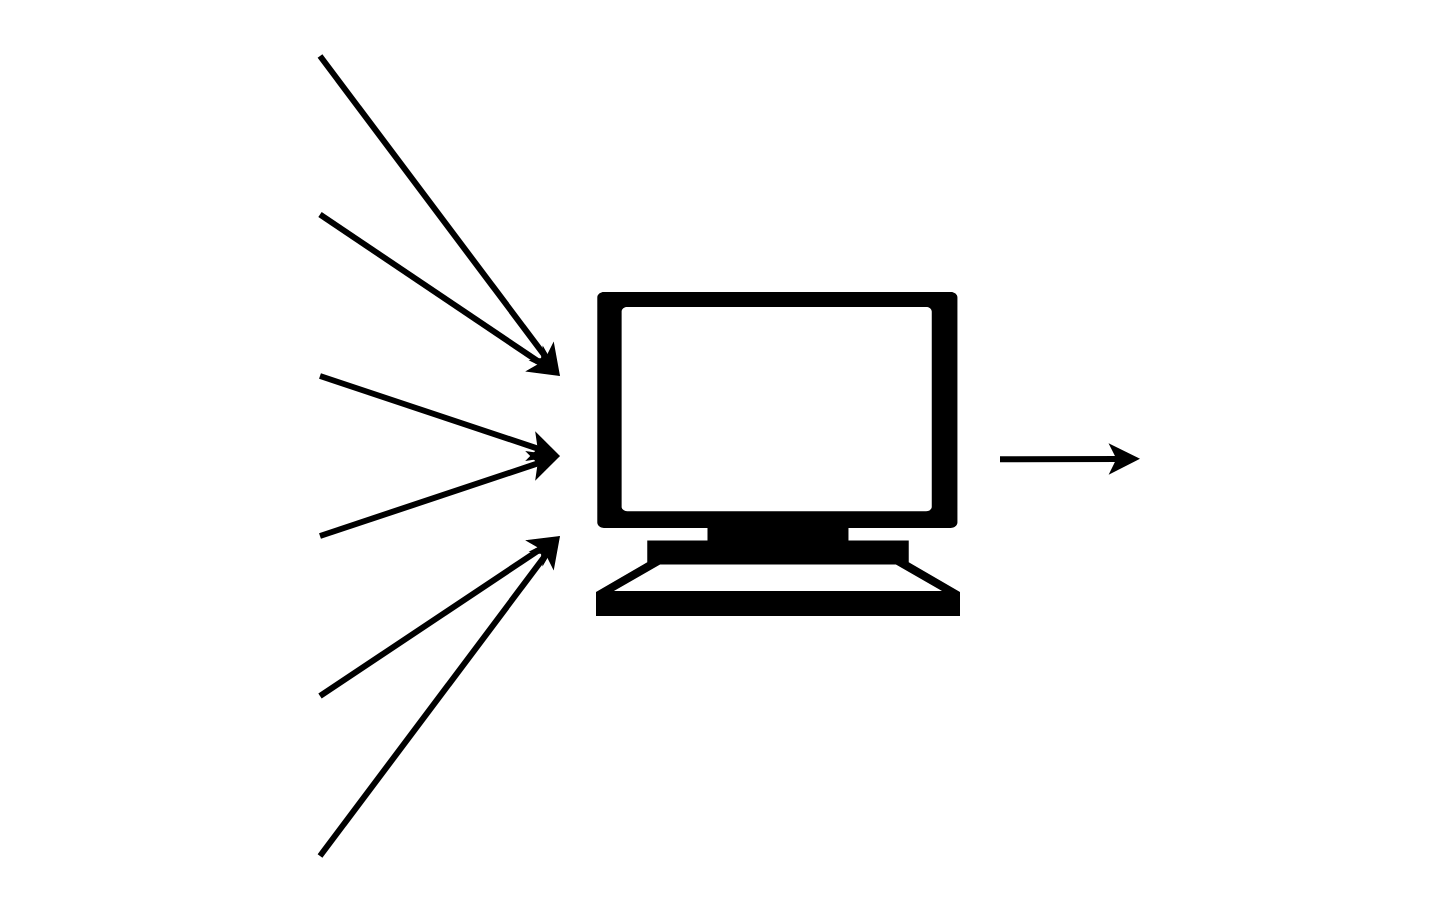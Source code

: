 <mxfile version="14.8.2" type="device"><diagram name="Page-1" id="aaaa8250-4180-3840-79b5-4cada1eebb92"><mxGraphModel dx="1303" dy="653" grid="1" gridSize="10" guides="1" tooltips="1" connect="1" arrows="1" fold="1" page="1" pageScale="1" pageWidth="850" pageHeight="1100" background="none" math="0" shadow="0"><root><mxCell id="0"/><mxCell id="1" parent="0"/><mxCell id="j3rLNqdbet90PFsKCnFN-26" value="" style="shape=image;html=1;verticalAlign=top;verticalLabelPosition=bottom;labelBackgroundColor=#ffffff;imageAspect=0;aspect=fixed;image=https://cdn3.iconfinder.com/data/icons/linecons-free-vector-icons-pack/32/like-128.png" vertex="1" parent="1"><mxGeometry x="124" y="416.75" width="41" height="41" as="geometry"/></mxCell><mxCell id="j3rLNqdbet90PFsKCnFN-27" value="" style="shape=image;html=1;verticalAlign=top;verticalLabelPosition=bottom;labelBackgroundColor=#ffffff;imageAspect=0;aspect=fixed;image=https://cdn3.iconfinder.com/data/icons/linecons-free-vector-icons-pack/32/like-128.png;rotation=-180;" vertex="1" parent="1"><mxGeometry x="122" y="499.25" width="40" height="40" as="geometry"/></mxCell><mxCell id="j3rLNqdbet90PFsKCnFN-28" value="" style="shape=mxgraph.signs.tech.computer;html=1;pointerEvents=1;fillColor=#000000;strokeColor=none;verticalLabelPosition=bottom;verticalAlign=top;align=center;" vertex="1" parent="1"><mxGeometry x="338" y="558" width="182" height="162" as="geometry"/></mxCell><mxCell id="j3rLNqdbet90PFsKCnFN-29" value="" style="shape=image;html=1;verticalAlign=top;verticalLabelPosition=bottom;labelBackgroundColor=#ffffff;imageAspect=0;aspect=fixed;image=https://cdn3.iconfinder.com/data/icons/linecons-free-vector-icons-pack/32/like-128.png;rotation=-180;" vertex="1" parent="1"><mxGeometry x="124" y="580.25" width="38" height="38" as="geometry"/></mxCell><mxCell id="j3rLNqdbet90PFsKCnFN-30" value="" style="shape=image;html=1;verticalAlign=top;verticalLabelPosition=bottom;labelBackgroundColor=#ffffff;imageAspect=0;aspect=fixed;image=https://cdn3.iconfinder.com/data/icons/linecons-free-vector-icons-pack/32/like-128.png" vertex="1" parent="1"><mxGeometry x="124" y="658.25" width="38" height="38" as="geometry"/></mxCell><mxCell id="j3rLNqdbet90PFsKCnFN-40" value="" style="shape=image;html=1;verticalAlign=top;verticalLabelPosition=bottom;labelBackgroundColor=#ffffff;imageAspect=0;aspect=fixed;image=https://cdn1.iconfinder.com/data/icons/football-badge/48/sport_football_soccer-30-128.png" vertex="1" parent="1"><mxGeometry x="630" y="578.25" width="128" height="128" as="geometry"/></mxCell><mxCell id="j3rLNqdbet90PFsKCnFN-41" value="" style="shape=image;html=1;verticalAlign=top;verticalLabelPosition=bottom;labelBackgroundColor=#ffffff;imageAspect=0;aspect=fixed;image=https://cdn2.iconfinder.com/data/icons/fatcow/32x32/user_judge.png" vertex="1" parent="1"><mxGeometry x="40" y="412.75" width="52" height="52" as="geometry"/></mxCell><mxCell id="j3rLNqdbet90PFsKCnFN-42" value="" style="shape=image;html=1;verticalAlign=top;verticalLabelPosition=bottom;labelBackgroundColor=#ffffff;imageAspect=0;aspect=fixed;image=https://cdn2.iconfinder.com/data/icons/fatcow/32x32/user_judge_black.png" vertex="1" parent="1"><mxGeometry x="40" y="494.25" width="52" height="52" as="geometry"/></mxCell><mxCell id="j3rLNqdbet90PFsKCnFN-43" value="" style="shape=image;html=1;verticalAlign=top;verticalLabelPosition=bottom;labelBackgroundColor=#ffffff;imageAspect=0;aspect=fixed;image=https://cdn2.iconfinder.com/data/icons/fatcow/32x32/user_judge_black.png" vertex="1" parent="1"><mxGeometry x="40" y="575.25" width="52" height="52" as="geometry"/></mxCell><mxCell id="j3rLNqdbet90PFsKCnFN-44" value="" style="shape=image;html=1;verticalAlign=top;verticalLabelPosition=bottom;labelBackgroundColor=#ffffff;imageAspect=0;aspect=fixed;image=https://cdn2.iconfinder.com/data/icons/fatcow/32x32/user_judge_black.png" vertex="1" parent="1"><mxGeometry x="41" y="654.25" width="52" height="52" as="geometry"/></mxCell><mxCell id="j3rLNqdbet90PFsKCnFN-45" value="" style="shape=image;html=1;verticalAlign=top;verticalLabelPosition=bottom;labelBackgroundColor=#ffffff;imageAspect=0;aspect=fixed;image=https://cdn2.iconfinder.com/data/icons/fatcow/32x32/user_judge.png" vertex="1" parent="1"><mxGeometry x="40" y="813.25" width="52" height="52" as="geometry"/></mxCell><mxCell id="j3rLNqdbet90PFsKCnFN-47" value="" style="shape=image;html=1;verticalAlign=top;verticalLabelPosition=bottom;labelBackgroundColor=#ffffff;imageAspect=0;aspect=fixed;image=https://cdn2.iconfinder.com/data/icons/fatcow/32x32/user_judge.png" vertex="1" parent="1"><mxGeometry x="40" y="732.25" width="52" height="52" as="geometry"/></mxCell><mxCell id="j3rLNqdbet90PFsKCnFN-51" value="" style="shape=image;html=1;verticalAlign=top;verticalLabelPosition=bottom;labelBackgroundColor=#ffffff;imageAspect=0;aspect=fixed;image=https://cdn3.iconfinder.com/data/icons/linecons-free-vector-icons-pack/32/like-128.png;rotation=-180;" vertex="1" parent="1"><mxGeometry x="125" y="741.25" width="38" height="38" as="geometry"/></mxCell><mxCell id="j3rLNqdbet90PFsKCnFN-52" value="" style="shape=image;html=1;verticalAlign=top;verticalLabelPosition=bottom;labelBackgroundColor=#ffffff;imageAspect=0;aspect=fixed;image=https://cdn3.iconfinder.com/data/icons/linecons-free-vector-icons-pack/32/like-128.png;rotation=-180;" vertex="1" parent="1"><mxGeometry x="123" y="821.25" width="38" height="38" as="geometry"/></mxCell><mxCell id="j3rLNqdbet90PFsKCnFN-55" value="" style="endArrow=classic;html=1;strokeWidth=3;" edge="1" parent="1"><mxGeometry width="50" height="50" relative="1" as="geometry"><mxPoint x="200" y="440" as="sourcePoint"/><mxPoint x="320" y="600" as="targetPoint"/></mxGeometry></mxCell><mxCell id="j3rLNqdbet90PFsKCnFN-56" value="" style="endArrow=classic;html=1;strokeWidth=3;" edge="1" parent="1"><mxGeometry width="50" height="50" relative="1" as="geometry"><mxPoint x="200" y="519.25" as="sourcePoint"/><mxPoint x="320" y="600" as="targetPoint"/></mxGeometry></mxCell><mxCell id="j3rLNqdbet90PFsKCnFN-57" value="" style="endArrow=classic;html=1;strokeWidth=3;" edge="1" parent="1"><mxGeometry width="50" height="50" relative="1" as="geometry"><mxPoint x="200" y="600" as="sourcePoint"/><mxPoint x="320" y="640" as="targetPoint"/></mxGeometry></mxCell><mxCell id="j3rLNqdbet90PFsKCnFN-58" value="" style="endArrow=classic;html=1;strokeWidth=3;" edge="1" parent="1"><mxGeometry width="50" height="50" relative="1" as="geometry"><mxPoint x="200" y="680" as="sourcePoint"/><mxPoint x="320" y="640" as="targetPoint"/></mxGeometry></mxCell><mxCell id="j3rLNqdbet90PFsKCnFN-59" value="" style="endArrow=classic;html=1;strokeWidth=3;" edge="1" parent="1"><mxGeometry width="50" height="50" relative="1" as="geometry"><mxPoint x="200" y="760" as="sourcePoint"/><mxPoint x="320" y="680" as="targetPoint"/></mxGeometry></mxCell><mxCell id="j3rLNqdbet90PFsKCnFN-60" value="" style="endArrow=classic;html=1;strokeWidth=3;" edge="1" parent="1"><mxGeometry width="50" height="50" relative="1" as="geometry"><mxPoint x="200" y="840" as="sourcePoint"/><mxPoint x="320" y="680" as="targetPoint"/></mxGeometry></mxCell><mxCell id="j3rLNqdbet90PFsKCnFN-61" value="" style="endArrow=classic;html=1;strokeWidth=3;" edge="1" parent="1"><mxGeometry width="50" height="50" relative="1" as="geometry"><mxPoint x="540" y="641.67" as="sourcePoint"/><mxPoint x="610" y="641.42" as="targetPoint"/></mxGeometry></mxCell></root></mxGraphModel></diagram></mxfile>
